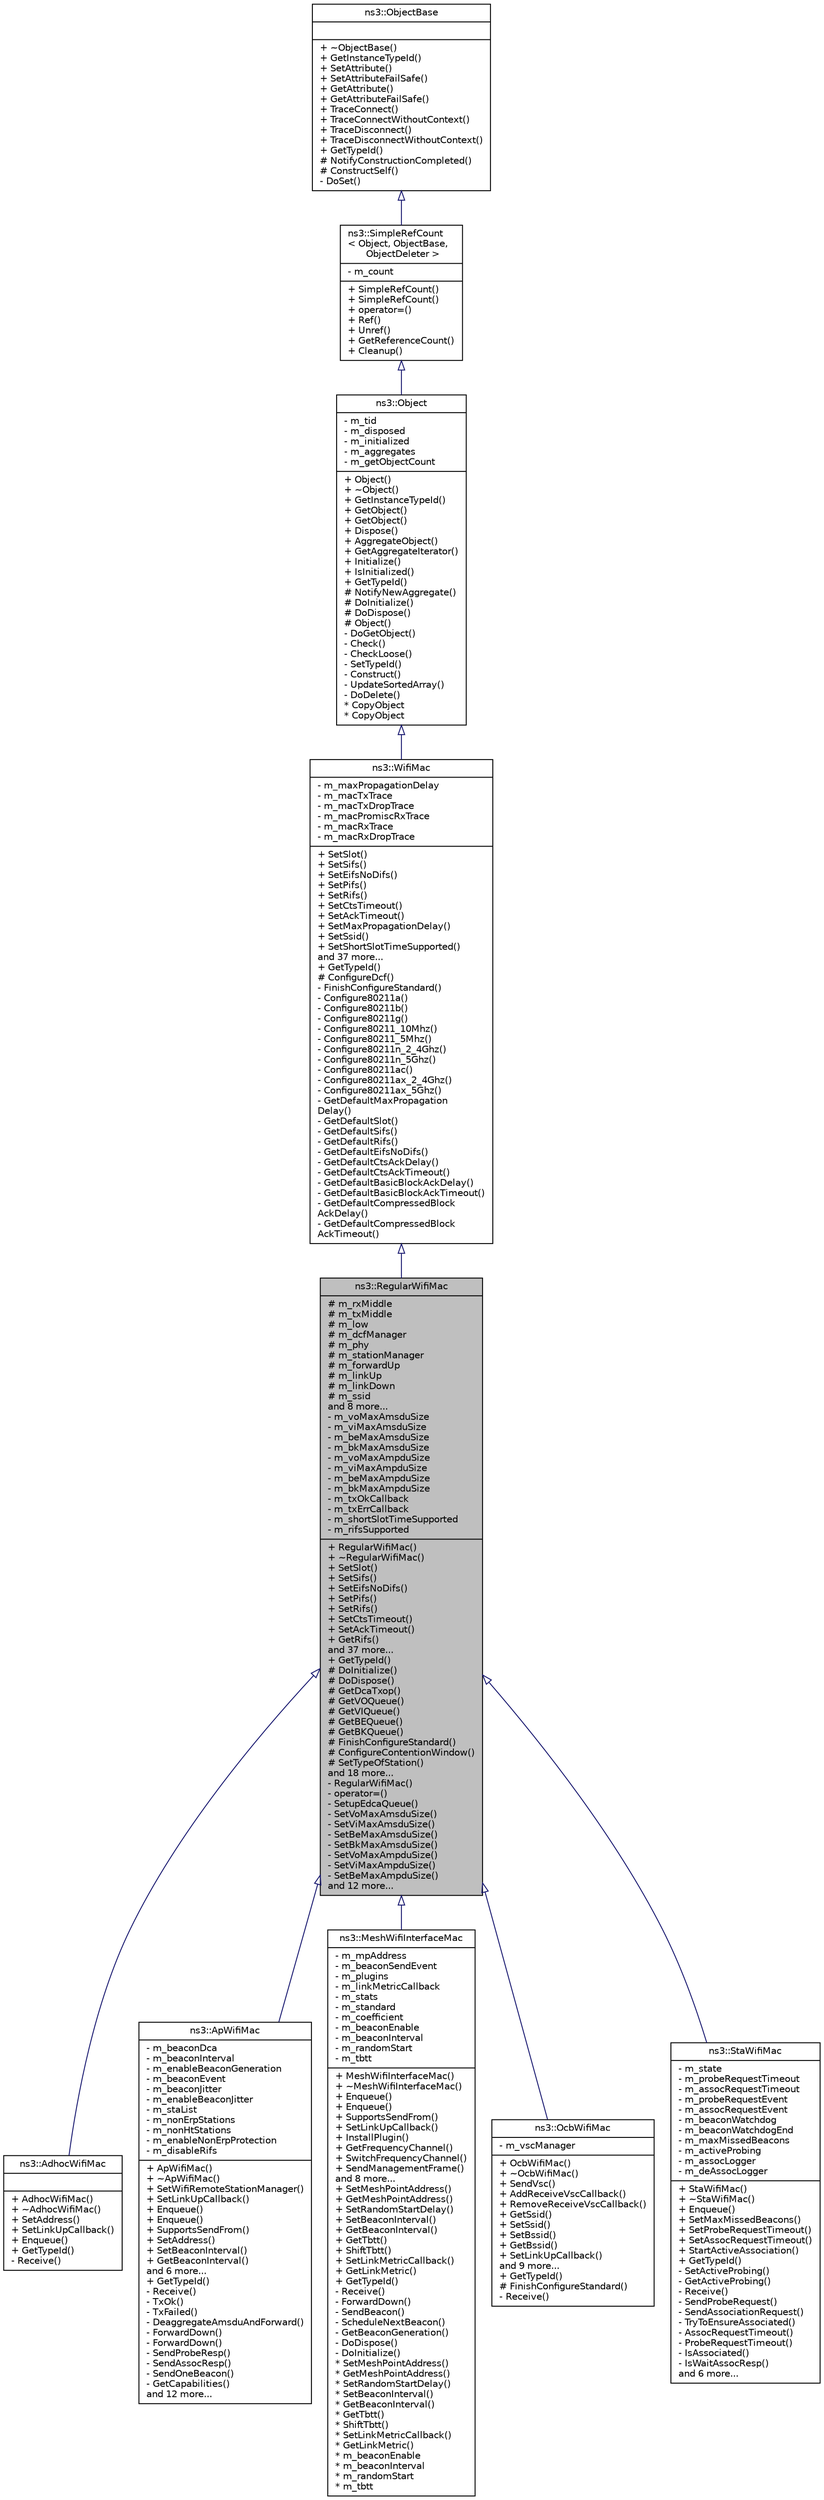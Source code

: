 digraph "ns3::RegularWifiMac"
{
  edge [fontname="Helvetica",fontsize="10",labelfontname="Helvetica",labelfontsize="10"];
  node [fontname="Helvetica",fontsize="10",shape=record];
  Node1 [label="{ns3::RegularWifiMac\n|# m_rxMiddle\l# m_txMiddle\l# m_low\l# m_dcfManager\l# m_phy\l# m_stationManager\l# m_forwardUp\l# m_linkUp\l# m_linkDown\l# m_ssid\land 8 more...\l- m_voMaxAmsduSize\l- m_viMaxAmsduSize\l- m_beMaxAmsduSize\l- m_bkMaxAmsduSize\l- m_voMaxAmpduSize\l- m_viMaxAmpduSize\l- m_beMaxAmpduSize\l- m_bkMaxAmpduSize\l- m_txOkCallback\l- m_txErrCallback\l- m_shortSlotTimeSupported\l- m_rifsSupported\l|+ RegularWifiMac()\l+ ~RegularWifiMac()\l+ SetSlot()\l+ SetSifs()\l+ SetEifsNoDifs()\l+ SetPifs()\l+ SetRifs()\l+ SetCtsTimeout()\l+ SetAckTimeout()\l+ GetRifs()\land 37 more...\l+ GetTypeId()\l# DoInitialize()\l# DoDispose()\l# GetDcaTxop()\l# GetVOQueue()\l# GetVIQueue()\l# GetBEQueue()\l# GetBKQueue()\l# FinishConfigureStandard()\l# ConfigureContentionWindow()\l# SetTypeOfStation()\land 18 more...\l- RegularWifiMac()\l- operator=()\l- SetupEdcaQueue()\l- SetVoMaxAmsduSize()\l- SetViMaxAmsduSize()\l- SetBeMaxAmsduSize()\l- SetBkMaxAmsduSize()\l- SetVoMaxAmpduSize()\l- SetViMaxAmpduSize()\l- SetBeMaxAmpduSize()\land 12 more...\l}",height=0.2,width=0.4,color="black", fillcolor="grey75", style="filled", fontcolor="black"];
  Node2 -> Node1 [dir="back",color="midnightblue",fontsize="10",style="solid",arrowtail="onormal"];
  Node2 [label="{ns3::WifiMac\n|- m_maxPropagationDelay\l- m_macTxTrace\l- m_macTxDropTrace\l- m_macPromiscRxTrace\l- m_macRxTrace\l- m_macRxDropTrace\l|+ SetSlot()\l+ SetSifs()\l+ SetEifsNoDifs()\l+ SetPifs()\l+ SetRifs()\l+ SetCtsTimeout()\l+ SetAckTimeout()\l+ SetMaxPropagationDelay()\l+ SetSsid()\l+ SetShortSlotTimeSupported()\land 37 more...\l+ GetTypeId()\l# ConfigureDcf()\l- FinishConfigureStandard()\l- Configure80211a()\l- Configure80211b()\l- Configure80211g()\l- Configure80211_10Mhz()\l- Configure80211_5Mhz()\l- Configure80211n_2_4Ghz()\l- Configure80211n_5Ghz()\l- Configure80211ac()\l- Configure80211ax_2_4Ghz()\l- Configure80211ax_5Ghz()\l- GetDefaultMaxPropagation\lDelay()\l- GetDefaultSlot()\l- GetDefaultSifs()\l- GetDefaultRifs()\l- GetDefaultEifsNoDifs()\l- GetDefaultCtsAckDelay()\l- GetDefaultCtsAckTimeout()\l- GetDefaultBasicBlockAckDelay()\l- GetDefaultBasicBlockAckTimeout()\l- GetDefaultCompressedBlock\lAckDelay()\l- GetDefaultCompressedBlock\lAckTimeout()\l}",height=0.2,width=0.4,color="black", fillcolor="white", style="filled",URL="$d4/d7c/classns3_1_1WifiMac.html",tooltip="base class for all MAC-level wifi objects.This class encapsulates all the low-level MAC functionality..."];
  Node3 -> Node2 [dir="back",color="midnightblue",fontsize="10",style="solid",arrowtail="onormal"];
  Node3 [label="{ns3::Object\n|- m_tid\l- m_disposed\l- m_initialized\l- m_aggregates\l- m_getObjectCount\l|+ Object()\l+ ~Object()\l+ GetInstanceTypeId()\l+ GetObject()\l+ GetObject()\l+ Dispose()\l+ AggregateObject()\l+ GetAggregateIterator()\l+ Initialize()\l+ IsInitialized()\l+ GetTypeId()\l# NotifyNewAggregate()\l# DoInitialize()\l# DoDispose()\l# Object()\l- DoGetObject()\l- Check()\l- CheckLoose()\l- SetTypeId()\l- Construct()\l- UpdateSortedArray()\l- DoDelete()\l* CopyObject\l* CopyObject\l}",height=0.2,width=0.4,color="black", fillcolor="white", style="filled",URL="$d9/d77/classns3_1_1Object.html",tooltip="A base class which provides memory management and object aggregation. "];
  Node4 -> Node3 [dir="back",color="midnightblue",fontsize="10",style="solid",arrowtail="onormal"];
  Node4 [label="{ns3::SimpleRefCount\l\< Object, ObjectBase,\l ObjectDeleter \>\n|- m_count\l|+ SimpleRefCount()\l+ SimpleRefCount()\l+ operator=()\l+ Ref()\l+ Unref()\l+ GetReferenceCount()\l+ Cleanup()\l}",height=0.2,width=0.4,color="black", fillcolor="white", style="filled",URL="$da/da1/classns3_1_1SimpleRefCount.html"];
  Node5 -> Node4 [dir="back",color="midnightblue",fontsize="10",style="solid",arrowtail="onormal"];
  Node5 [label="{ns3::ObjectBase\n||+ ~ObjectBase()\l+ GetInstanceTypeId()\l+ SetAttribute()\l+ SetAttributeFailSafe()\l+ GetAttribute()\l+ GetAttributeFailSafe()\l+ TraceConnect()\l+ TraceConnectWithoutContext()\l+ TraceDisconnect()\l+ TraceDisconnectWithoutContext()\l+ GetTypeId()\l# NotifyConstructionCompleted()\l# ConstructSelf()\l- DoSet()\l}",height=0.2,width=0.4,color="black", fillcolor="white", style="filled",URL="$d2/dac/classns3_1_1ObjectBase.html",tooltip="Anchor the ns-3 type and attribute system. "];
  Node1 -> Node6 [dir="back",color="midnightblue",fontsize="10",style="solid",arrowtail="onormal"];
  Node6 [label="{ns3::AdhocWifiMac\n||+ AdhocWifiMac()\l+ ~AdhocWifiMac()\l+ SetAddress()\l+ SetLinkUpCallback()\l+ Enqueue()\l+ GetTypeId()\l- Receive()\l}",height=0.2,width=0.4,color="black", fillcolor="white", style="filled",URL="$da/dec/classns3_1_1AdhocWifiMac.html"];
  Node1 -> Node7 [dir="back",color="midnightblue",fontsize="10",style="solid",arrowtail="onormal"];
  Node7 [label="{ns3::ApWifiMac\n|- m_beaconDca\l- m_beaconInterval\l- m_enableBeaconGeneration\l- m_beaconEvent\l- m_beaconJitter\l- m_enableBeaconJitter\l- m_staList\l- m_nonErpStations\l- m_nonHtStations\l- m_enableNonErpProtection\l- m_disableRifs\l|+ ApWifiMac()\l+ ~ApWifiMac()\l+ SetWifiRemoteStationManager()\l+ SetLinkUpCallback()\l+ Enqueue()\l+ Enqueue()\l+ SupportsSendFrom()\l+ SetAddress()\l+ SetBeaconInterval()\l+ GetBeaconInterval()\land 6 more...\l+ GetTypeId()\l- Receive()\l- TxOk()\l- TxFailed()\l- DeaggregateAmsduAndForward()\l- ForwardDown()\l- ForwardDown()\l- SendProbeResp()\l- SendAssocResp()\l- SendOneBeacon()\l- GetCapabilities()\land 12 more...\l}",height=0.2,width=0.4,color="black", fillcolor="white", style="filled",URL="$d0/d51/classns3_1_1ApWifiMac.html",tooltip="Wi-Fi AP state machineHandle association, dis-association and authentication, of STAs within an infra..."];
  Node1 -> Node8 [dir="back",color="midnightblue",fontsize="10",style="solid",arrowtail="onormal"];
  Node8 [label="{ns3::MeshWifiInterfaceMac\n|- m_mpAddress\l- m_beaconSendEvent\l- m_plugins\l- m_linkMetricCallback\l- m_stats\l- m_standard\l- m_coefficient\l- m_beaconEnable\l- m_beaconInterval\l- m_randomStart\l- m_tbtt\l|+ MeshWifiInterfaceMac()\l+ ~MeshWifiInterfaceMac()\l+ Enqueue()\l+ Enqueue()\l+ SupportsSendFrom()\l+ SetLinkUpCallback()\l+ InstallPlugin()\l+ GetFrequencyChannel()\l+ SwitchFrequencyChannel()\l+ SendManagementFrame()\land 8 more...\l+ SetMeshPointAddress()\l+ GetMeshPointAddress()\l+ SetRandomStartDelay()\l+ SetBeaconInterval()\l+ GetBeaconInterval()\l+ GetTbtt()\l+ ShiftTbtt()\l+ SetLinkMetricCallback()\l+ GetLinkMetric()\l+ GetTypeId()\l- Receive()\l- ForwardDown()\l- SendBeacon()\l- ScheduleNextBeacon()\l- GetBeaconGeneration()\l- DoDispose()\l- DoInitialize()\l* SetMeshPointAddress()\l* GetMeshPointAddress()\l* SetRandomStartDelay()\l* SetBeaconInterval()\l* GetBeaconInterval()\l* GetTbtt()\l* ShiftTbtt()\l* SetLinkMetricCallback()\l* GetLinkMetric()\l* m_beaconEnable\l* m_beaconInterval\l* m_randomStart\l* m_tbtt\l}",height=0.2,width=0.4,color="black", fillcolor="white", style="filled",URL="$d0/dd8/classns3_1_1MeshWifiInterfaceMac.html",tooltip="Basic MAC of mesh point Wi-Fi interface. Its function is extendable through plugins mechanism..."];
  Node1 -> Node9 [dir="back",color="midnightblue",fontsize="10",style="solid",arrowtail="onormal"];
  Node9 [label="{ns3::OcbWifiMac\n|- m_vscManager\l|+ OcbWifiMac()\l+ ~OcbWifiMac()\l+ SendVsc()\l+ AddReceiveVscCallback()\l+ RemoveReceiveVscCallback()\l+ GetSsid()\l+ SetSsid()\l+ SetBssid()\l+ GetBssid()\l+ SetLinkUpCallback()\land 9 more...\l+ GetTypeId()\l# FinishConfigureStandard()\l- Receive()\l}",height=0.2,width=0.4,color="black", fillcolor="white", style="filled",URL="$d0/dd1/classns3_1_1OcbWifiMac.html",tooltip="STAs communicate with each directly outside the context of a BSSIn OCB mac mode,synchronization, association, dis-association and authentication of normal wifi are not used for wireless access in vehicular environments. "];
  Node1 -> Node10 [dir="back",color="midnightblue",fontsize="10",style="solid",arrowtail="onormal"];
  Node10 [label="{ns3::StaWifiMac\n|- m_state\l- m_probeRequestTimeout\l- m_assocRequestTimeout\l- m_probeRequestEvent\l- m_assocRequestEvent\l- m_beaconWatchdog\l- m_beaconWatchdogEnd\l- m_maxMissedBeacons\l- m_activeProbing\l- m_assocLogger\l- m_deAssocLogger\l|+ StaWifiMac()\l+ ~StaWifiMac()\l+ Enqueue()\l+ SetMaxMissedBeacons()\l+ SetProbeRequestTimeout()\l+ SetAssocRequestTimeout()\l+ StartActiveAssociation()\l+ GetTypeId()\l- SetActiveProbing()\l- GetActiveProbing()\l- Receive()\l- SendProbeRequest()\l- SendAssociationRequest()\l- TryToEnsureAssociated()\l- AssocRequestTimeout()\l- ProbeRequestTimeout()\l- IsAssociated()\l- IsWaitAssocResp()\land 6 more...\l}",height=0.2,width=0.4,color="black", fillcolor="white", style="filled",URL="$de/dbf/classns3_1_1StaWifiMac.html"];
}
